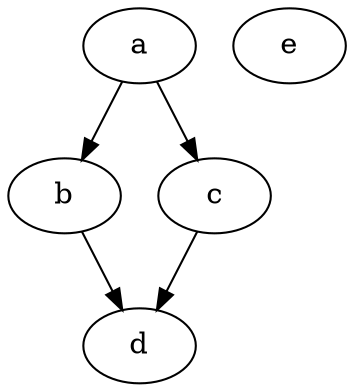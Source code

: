 digraph "outputExample" {
	a         [Weight=2,Start=0,Processor=2];
	b         [Weight=3,Start=3,Processor=3];
	a -> b    [Weight=1];
	c         [Weight=3,Start=2,Processor=2];
	a -> c    [Weight=2];
	d         [Weight=2,Start=6,Processor=3];
	b -> d    [Weight=2];
	c -> d    [Weight=1];
	e         [Weight=2,Start=0,Processor=1];
}
